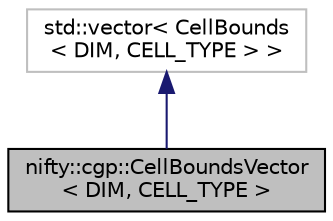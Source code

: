 digraph "nifty::cgp::CellBoundsVector&lt; DIM, CELL_TYPE &gt;"
{
  edge [fontname="Helvetica",fontsize="10",labelfontname="Helvetica",labelfontsize="10"];
  node [fontname="Helvetica",fontsize="10",shape=record];
  Node1 [label="nifty::cgp::CellBoundsVector\l\< DIM, CELL_TYPE \>",height=0.2,width=0.4,color="black", fillcolor="grey75", style="filled", fontcolor="black"];
  Node2 -> Node1 [dir="back",color="midnightblue",fontsize="10",style="solid",fontname="Helvetica"];
  Node2 [label="std::vector\< CellBounds\l\< DIM, CELL_TYPE \> \>",height=0.2,width=0.4,color="grey75", fillcolor="white", style="filled"];
}
